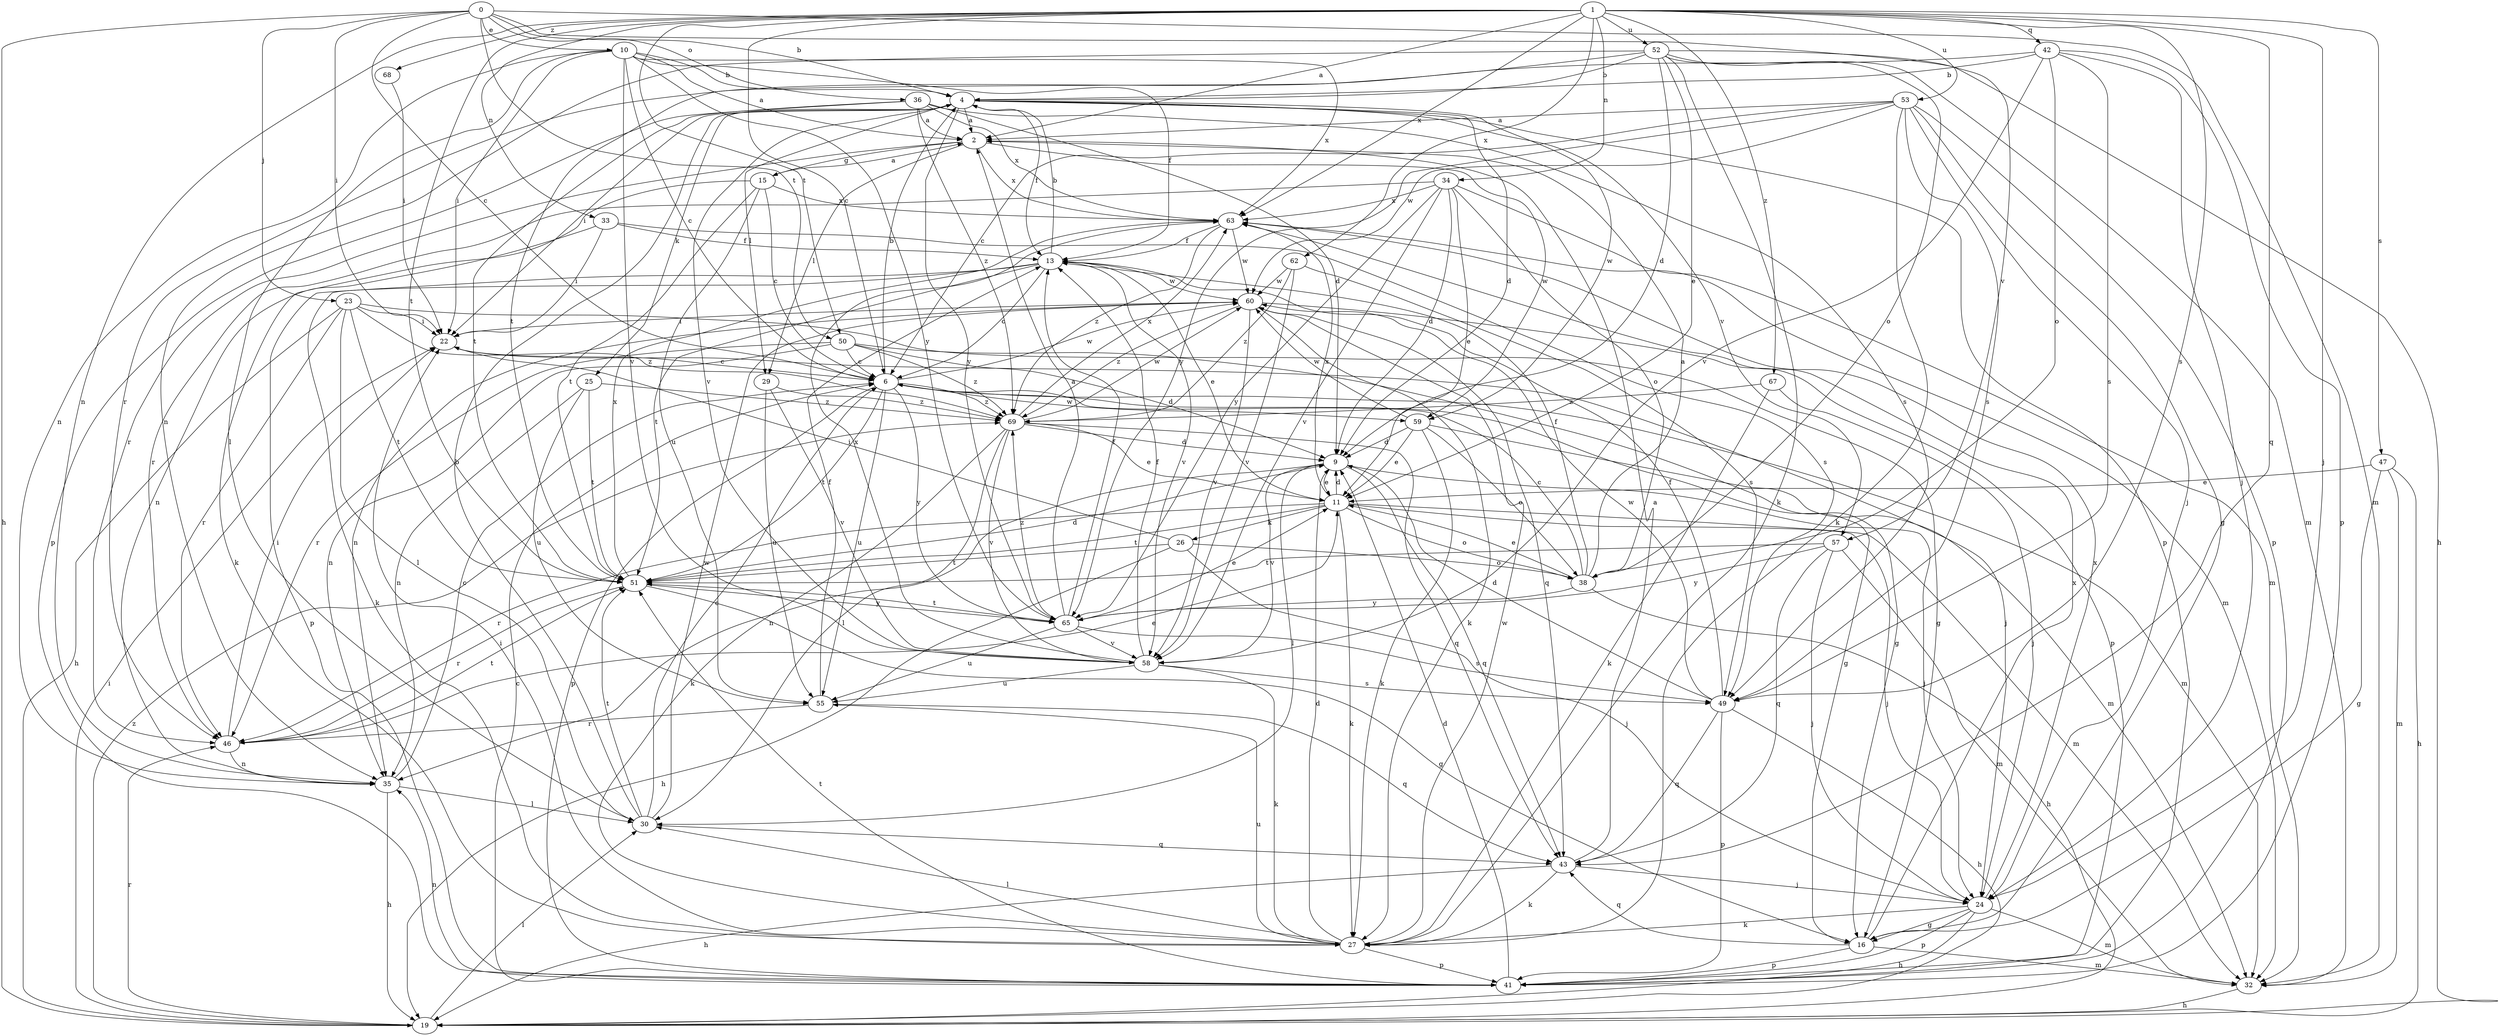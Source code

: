 strict digraph  {
0;
1;
2;
4;
6;
9;
10;
11;
13;
15;
16;
19;
22;
23;
24;
25;
26;
27;
29;
30;
32;
33;
34;
35;
36;
38;
41;
42;
43;
46;
47;
49;
50;
51;
52;
53;
55;
57;
58;
59;
60;
62;
63;
65;
67;
68;
69;
0 -> 4  [label=b];
0 -> 6  [label=c];
0 -> 10  [label=e];
0 -> 19  [label=h];
0 -> 22  [label=i];
0 -> 23  [label=j];
0 -> 32  [label=m];
0 -> 36  [label=o];
0 -> 50  [label=t];
0 -> 57  [label=v];
1 -> 2  [label=a];
1 -> 6  [label=c];
1 -> 24  [label=j];
1 -> 33  [label=n];
1 -> 34  [label=n];
1 -> 35  [label=n];
1 -> 42  [label=q];
1 -> 43  [label=q];
1 -> 47  [label=s];
1 -> 49  [label=s];
1 -> 50  [label=t];
1 -> 51  [label=t];
1 -> 52  [label=u];
1 -> 53  [label=u];
1 -> 62  [label=x];
1 -> 63  [label=x];
1 -> 67  [label=z];
1 -> 68  [label=z];
2 -> 15  [label=g];
2 -> 29  [label=l];
2 -> 46  [label=r];
2 -> 59  [label=w];
2 -> 63  [label=x];
4 -> 2  [label=a];
4 -> 9  [label=d];
4 -> 13  [label=f];
4 -> 22  [label=i];
4 -> 25  [label=k];
4 -> 29  [label=l];
4 -> 41  [label=p];
4 -> 57  [label=v];
4 -> 58  [label=v];
4 -> 59  [label=w];
4 -> 65  [label=y];
6 -> 4  [label=b];
6 -> 16  [label=g];
6 -> 32  [label=m];
6 -> 41  [label=p];
6 -> 51  [label=t];
6 -> 55  [label=u];
6 -> 59  [label=w];
6 -> 60  [label=w];
6 -> 65  [label=y];
6 -> 69  [label=z];
9 -> 11  [label=e];
9 -> 24  [label=j];
9 -> 30  [label=l];
9 -> 35  [label=n];
9 -> 43  [label=q];
9 -> 58  [label=v];
10 -> 2  [label=a];
10 -> 4  [label=b];
10 -> 6  [label=c];
10 -> 13  [label=f];
10 -> 22  [label=i];
10 -> 30  [label=l];
10 -> 35  [label=n];
10 -> 58  [label=v];
10 -> 63  [label=x];
10 -> 65  [label=y];
11 -> 9  [label=d];
11 -> 24  [label=j];
11 -> 26  [label=k];
11 -> 27  [label=k];
11 -> 32  [label=m];
11 -> 38  [label=o];
11 -> 46  [label=r];
11 -> 51  [label=t];
11 -> 63  [label=x];
13 -> 4  [label=b];
13 -> 6  [label=c];
13 -> 11  [label=e];
13 -> 27  [label=k];
13 -> 41  [label=p];
13 -> 51  [label=t];
13 -> 58  [label=v];
13 -> 60  [label=w];
15 -> 2  [label=a];
15 -> 6  [label=c];
15 -> 27  [label=k];
15 -> 51  [label=t];
15 -> 55  [label=u];
15 -> 63  [label=x];
16 -> 32  [label=m];
16 -> 41  [label=p];
16 -> 43  [label=q];
16 -> 63  [label=x];
19 -> 22  [label=i];
19 -> 30  [label=l];
19 -> 46  [label=r];
19 -> 69  [label=z];
22 -> 6  [label=c];
22 -> 24  [label=j];
23 -> 16  [label=g];
23 -> 19  [label=h];
23 -> 22  [label=i];
23 -> 30  [label=l];
23 -> 46  [label=r];
23 -> 51  [label=t];
23 -> 69  [label=z];
24 -> 16  [label=g];
24 -> 19  [label=h];
24 -> 27  [label=k];
24 -> 32  [label=m];
24 -> 41  [label=p];
24 -> 63  [label=x];
25 -> 35  [label=n];
25 -> 51  [label=t];
25 -> 55  [label=u];
25 -> 69  [label=z];
26 -> 19  [label=h];
26 -> 22  [label=i];
26 -> 24  [label=j];
26 -> 38  [label=o];
26 -> 51  [label=t];
27 -> 9  [label=d];
27 -> 22  [label=i];
27 -> 30  [label=l];
27 -> 41  [label=p];
27 -> 55  [label=u];
27 -> 60  [label=w];
29 -> 55  [label=u];
29 -> 58  [label=v];
29 -> 69  [label=z];
30 -> 4  [label=b];
30 -> 6  [label=c];
30 -> 43  [label=q];
30 -> 51  [label=t];
30 -> 60  [label=w];
32 -> 19  [label=h];
33 -> 13  [label=f];
33 -> 22  [label=i];
33 -> 35  [label=n];
33 -> 49  [label=s];
34 -> 9  [label=d];
34 -> 11  [label=e];
34 -> 32  [label=m];
34 -> 38  [label=o];
34 -> 46  [label=r];
34 -> 58  [label=v];
34 -> 63  [label=x];
34 -> 65  [label=y];
35 -> 6  [label=c];
35 -> 19  [label=h];
35 -> 30  [label=l];
36 -> 2  [label=a];
36 -> 9  [label=d];
36 -> 41  [label=p];
36 -> 49  [label=s];
36 -> 51  [label=t];
36 -> 63  [label=x];
36 -> 69  [label=z];
38 -> 2  [label=a];
38 -> 6  [label=c];
38 -> 11  [label=e];
38 -> 13  [label=f];
38 -> 19  [label=h];
38 -> 65  [label=y];
41 -> 6  [label=c];
41 -> 9  [label=d];
41 -> 35  [label=n];
41 -> 51  [label=t];
42 -> 4  [label=b];
42 -> 24  [label=j];
42 -> 38  [label=o];
42 -> 41  [label=p];
42 -> 46  [label=r];
42 -> 49  [label=s];
42 -> 58  [label=v];
43 -> 2  [label=a];
43 -> 19  [label=h];
43 -> 24  [label=j];
43 -> 27  [label=k];
46 -> 11  [label=e];
46 -> 22  [label=i];
46 -> 35  [label=n];
46 -> 51  [label=t];
47 -> 11  [label=e];
47 -> 16  [label=g];
47 -> 19  [label=h];
47 -> 32  [label=m];
49 -> 9  [label=d];
49 -> 13  [label=f];
49 -> 19  [label=h];
49 -> 41  [label=p];
49 -> 43  [label=q];
49 -> 60  [label=w];
50 -> 6  [label=c];
50 -> 9  [label=d];
50 -> 16  [label=g];
50 -> 35  [label=n];
50 -> 46  [label=r];
50 -> 69  [label=z];
51 -> 9  [label=d];
51 -> 16  [label=g];
51 -> 46  [label=r];
51 -> 63  [label=x];
51 -> 65  [label=y];
52 -> 4  [label=b];
52 -> 9  [label=d];
52 -> 11  [label=e];
52 -> 19  [label=h];
52 -> 27  [label=k];
52 -> 32  [label=m];
52 -> 35  [label=n];
52 -> 38  [label=o];
52 -> 51  [label=t];
53 -> 2  [label=a];
53 -> 6  [label=c];
53 -> 16  [label=g];
53 -> 24  [label=j];
53 -> 27  [label=k];
53 -> 41  [label=p];
53 -> 49  [label=s];
53 -> 60  [label=w];
53 -> 65  [label=y];
55 -> 13  [label=f];
55 -> 43  [label=q];
55 -> 46  [label=r];
57 -> 24  [label=j];
57 -> 32  [label=m];
57 -> 43  [label=q];
57 -> 51  [label=t];
57 -> 65  [label=y];
58 -> 13  [label=f];
58 -> 27  [label=k];
58 -> 49  [label=s];
58 -> 55  [label=u];
58 -> 63  [label=x];
59 -> 9  [label=d];
59 -> 11  [label=e];
59 -> 27  [label=k];
59 -> 32  [label=m];
59 -> 38  [label=o];
59 -> 60  [label=w];
60 -> 22  [label=i];
60 -> 27  [label=k];
60 -> 35  [label=n];
60 -> 41  [label=p];
60 -> 43  [label=q];
60 -> 58  [label=v];
60 -> 69  [label=z];
62 -> 49  [label=s];
62 -> 58  [label=v];
62 -> 60  [label=w];
62 -> 69  [label=z];
63 -> 13  [label=f];
63 -> 32  [label=m];
63 -> 60  [label=w];
63 -> 69  [label=z];
65 -> 2  [label=a];
65 -> 11  [label=e];
65 -> 13  [label=f];
65 -> 49  [label=s];
65 -> 51  [label=t];
65 -> 55  [label=u];
65 -> 58  [label=v];
65 -> 69  [label=z];
67 -> 24  [label=j];
67 -> 27  [label=k];
67 -> 69  [label=z];
68 -> 22  [label=i];
69 -> 9  [label=d];
69 -> 11  [label=e];
69 -> 27  [label=k];
69 -> 30  [label=l];
69 -> 43  [label=q];
69 -> 58  [label=v];
69 -> 60  [label=w];
69 -> 63  [label=x];
}
